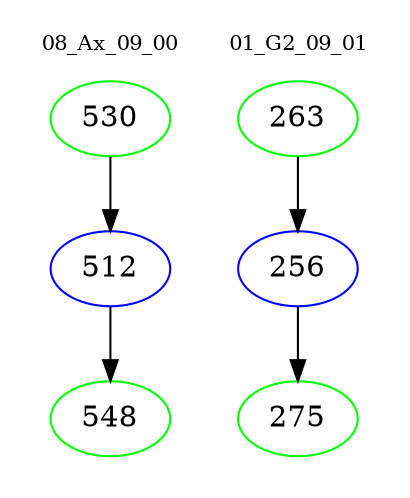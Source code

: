 digraph{
subgraph cluster_0 {
color = white
label = "08_Ax_09_00";
fontsize=10;
T0_530 [label="530", color="green"]
T0_530 -> T0_512 [color="black"]
T0_512 [label="512", color="blue"]
T0_512 -> T0_548 [color="black"]
T0_548 [label="548", color="green"]
}
subgraph cluster_1 {
color = white
label = "01_G2_09_01";
fontsize=10;
T1_263 [label="263", color="green"]
T1_263 -> T1_256 [color="black"]
T1_256 [label="256", color="blue"]
T1_256 -> T1_275 [color="black"]
T1_275 [label="275", color="green"]
}
}
